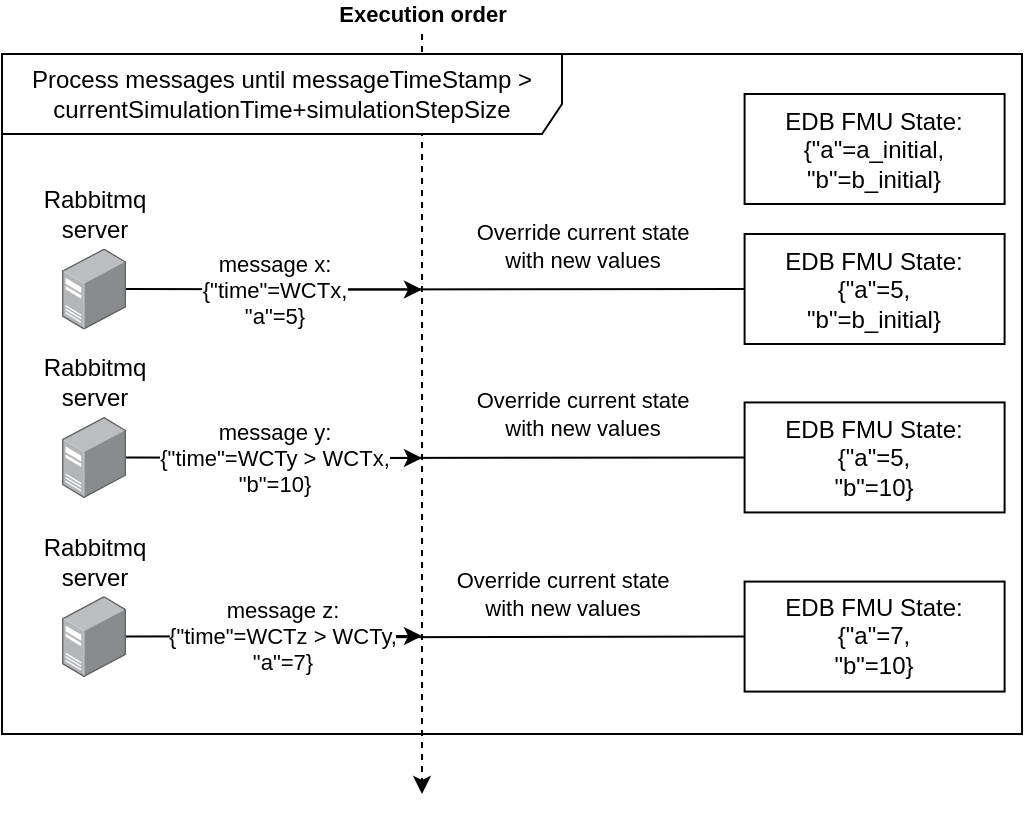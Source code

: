 <mxfile version="12.5.5" type="device"><diagram id="OxoEUINRnWJuR7WP_dK0" name="Page-1"><mxGraphModel dx="587" dy="682" grid="1" gridSize="10" guides="1" tooltips="1" connect="1" arrows="1" fold="1" page="1" pageScale="1" pageWidth="827" pageHeight="1169" math="0" shadow="0"><root><mxCell id="0"/><mxCell id="1" parent="0"/><mxCell id="i84EM5HlqQQn_MEG6vw4-1" value="Execution order" style="endArrow=classic;html=1;dashed=1;fontStyle=1" edge="1" parent="1"><mxGeometry x="-1" y="-10" width="50" height="50" relative="1" as="geometry"><mxPoint x="270" y="190" as="sourcePoint"/><mxPoint x="270" y="570" as="targetPoint"/><mxPoint x="10" y="-10" as="offset"/></mxGeometry></mxCell><mxCell id="i84EM5HlqQQn_MEG6vw4-2" value="Process messages until messageTimeStamp &amp;gt; currentSimulationTime+simulationStepSize" style="shape=umlFrame;whiteSpace=wrap;html=1;align=center;width=280;height=40;" vertex="1" parent="1"><mxGeometry x="60" y="200" width="510" height="340" as="geometry"/></mxCell><mxCell id="i84EM5HlqQQn_MEG6vw4-3" value="EDB FMU State:&lt;br&gt;{&quot;a&quot;=5,&lt;br&gt;&quot;b&quot;=10}" style="whiteSpace=wrap;html=1;" vertex="1" parent="1"><mxGeometry x="431.3" y="374.22" width="130" height="55" as="geometry"/></mxCell><mxCell id="i84EM5HlqQQn_MEG6vw4-4" value="Override current state &lt;br&gt;with new values" style="endArrow=none;html=1;entryX=0;entryY=0.5;entryDx=0;entryDy=0;" edge="1" parent="1" target="i84EM5HlqQQn_MEG6vw4-3"><mxGeometry x="0.194" y="22" width="50" height="50" relative="1" as="geometry"><mxPoint x="229.667" y="402" as="sourcePoint"/><mxPoint x="230" y="552.0" as="targetPoint"/><mxPoint as="offset"/></mxGeometry></mxCell><mxCell id="i84EM5HlqQQn_MEG6vw4-5" value="message y: &lt;br&gt;{&quot;time&quot;=WCTy &amp;gt; WCTx,&lt;br&gt;&quot;b&quot;=10}" style="edgeStyle=none;rounded=0;orthogonalLoop=1;jettySize=auto;html=1;" edge="1" parent="1" source="i84EM5HlqQQn_MEG6vw4-6"><mxGeometry relative="1" as="geometry"><mxPoint x="270" y="402" as="targetPoint"/></mxGeometry></mxCell><mxCell id="i84EM5HlqQQn_MEG6vw4-6" value="Rabbitmq&lt;br&gt;server" style="points=[];aspect=fixed;html=1;align=center;shadow=0;dashed=0;image;image=img/lib/allied_telesis/computer_and_terminals/Server_Desktop.svg;labelPosition=center;verticalLabelPosition=top;verticalAlign=bottom;" vertex="1" parent="1"><mxGeometry x="90" y="381.44" width="32" height="40.57" as="geometry"/></mxCell><mxCell id="i84EM5HlqQQn_MEG6vw4-7" value="EDB FMU State:&lt;br&gt;{&quot;a&quot;=7,&lt;br&gt;&quot;b&quot;=10}" style="whiteSpace=wrap;html=1;" vertex="1" parent="1"><mxGeometry x="431.3" y="463.79" width="130" height="55" as="geometry"/></mxCell><mxCell id="i84EM5HlqQQn_MEG6vw4-8" value="Override current state &lt;br&gt;with new values" style="endArrow=none;html=1;entryX=0;entryY=0.5;entryDx=0;entryDy=0;" edge="1" parent="1" target="i84EM5HlqQQn_MEG6vw4-7"><mxGeometry x="0.095" y="21" width="50" height="50" relative="1" as="geometry"><mxPoint x="229.667" y="491.57" as="sourcePoint"/><mxPoint x="230" y="641.57" as="targetPoint"/><mxPoint as="offset"/></mxGeometry></mxCell><mxCell id="i84EM5HlqQQn_MEG6vw4-9" value="message z: &lt;br&gt;{&quot;time&quot;=WCTz &amp;gt; WCTy,&lt;br&gt;&quot;a&quot;=7}" style="edgeStyle=none;rounded=0;orthogonalLoop=1;jettySize=auto;html=1;" edge="1" parent="1" source="i84EM5HlqQQn_MEG6vw4-10"><mxGeometry x="0.054" relative="1" as="geometry"><mxPoint x="270" y="491" as="targetPoint"/><mxPoint as="offset"/></mxGeometry></mxCell><mxCell id="i84EM5HlqQQn_MEG6vw4-10" value="Rabbitmq&lt;br&gt;server" style="points=[];aspect=fixed;html=1;align=center;shadow=0;dashed=0;image;image=img/lib/allied_telesis/computer_and_terminals/Server_Desktop.svg;labelPosition=center;verticalLabelPosition=top;verticalAlign=bottom;" vertex="1" parent="1"><mxGeometry x="90" y="471.0" width="32" height="40.57" as="geometry"/></mxCell><mxCell id="i84EM5HlqQQn_MEG6vw4-15" value="EDB FMU State:&lt;br&gt;{&quot;a&quot;=5, &lt;br&gt;&quot;b&quot;=b_initial}" style="whiteSpace=wrap;html=1;" vertex="1" parent="1"><mxGeometry x="431.3" y="290.0" width="130" height="55" as="geometry"/></mxCell><mxCell id="i84EM5HlqQQn_MEG6vw4-16" value="Override current state &lt;br&gt;with new values" style="endArrow=none;html=1;entryX=0;entryY=0.5;entryDx=0;entryDy=0;" edge="1" parent="1" target="i84EM5HlqQQn_MEG6vw4-15"><mxGeometry x="0.194" y="22" width="50" height="50" relative="1" as="geometry"><mxPoint x="229.667" y="317.78" as="sourcePoint"/><mxPoint x="230" y="467.78" as="targetPoint"/><mxPoint as="offset"/></mxGeometry></mxCell><mxCell id="i84EM5HlqQQn_MEG6vw4-17" value="message x: &lt;br&gt;{&quot;time&quot;=WCTx,&lt;br&gt;&quot;a&quot;=5}" style="edgeStyle=none;rounded=0;orthogonalLoop=1;jettySize=auto;html=1;" edge="1" parent="1" source="i84EM5HlqQQn_MEG6vw4-18"><mxGeometry relative="1" as="geometry"><mxPoint x="270" y="317.78" as="targetPoint"/></mxGeometry></mxCell><mxCell id="i84EM5HlqQQn_MEG6vw4-18" value="Rabbitmq&lt;br&gt;server" style="points=[];aspect=fixed;html=1;align=center;shadow=0;dashed=0;image;image=img/lib/allied_telesis/computer_and_terminals/Server_Desktop.svg;labelPosition=center;verticalLabelPosition=top;verticalAlign=bottom;" vertex="1" parent="1"><mxGeometry x="90" y="297.22" width="32" height="40.57" as="geometry"/></mxCell><mxCell id="i84EM5HlqQQn_MEG6vw4-19" value="EDB FMU State:&lt;br&gt;{&quot;a&quot;=a_initial, &lt;br&gt;&quot;b&quot;=b_initial}" style="whiteSpace=wrap;html=1;" vertex="1" parent="1"><mxGeometry x="431.3" y="220.0" width="130" height="55" as="geometry"/></mxCell></root></mxGraphModel></diagram></mxfile>